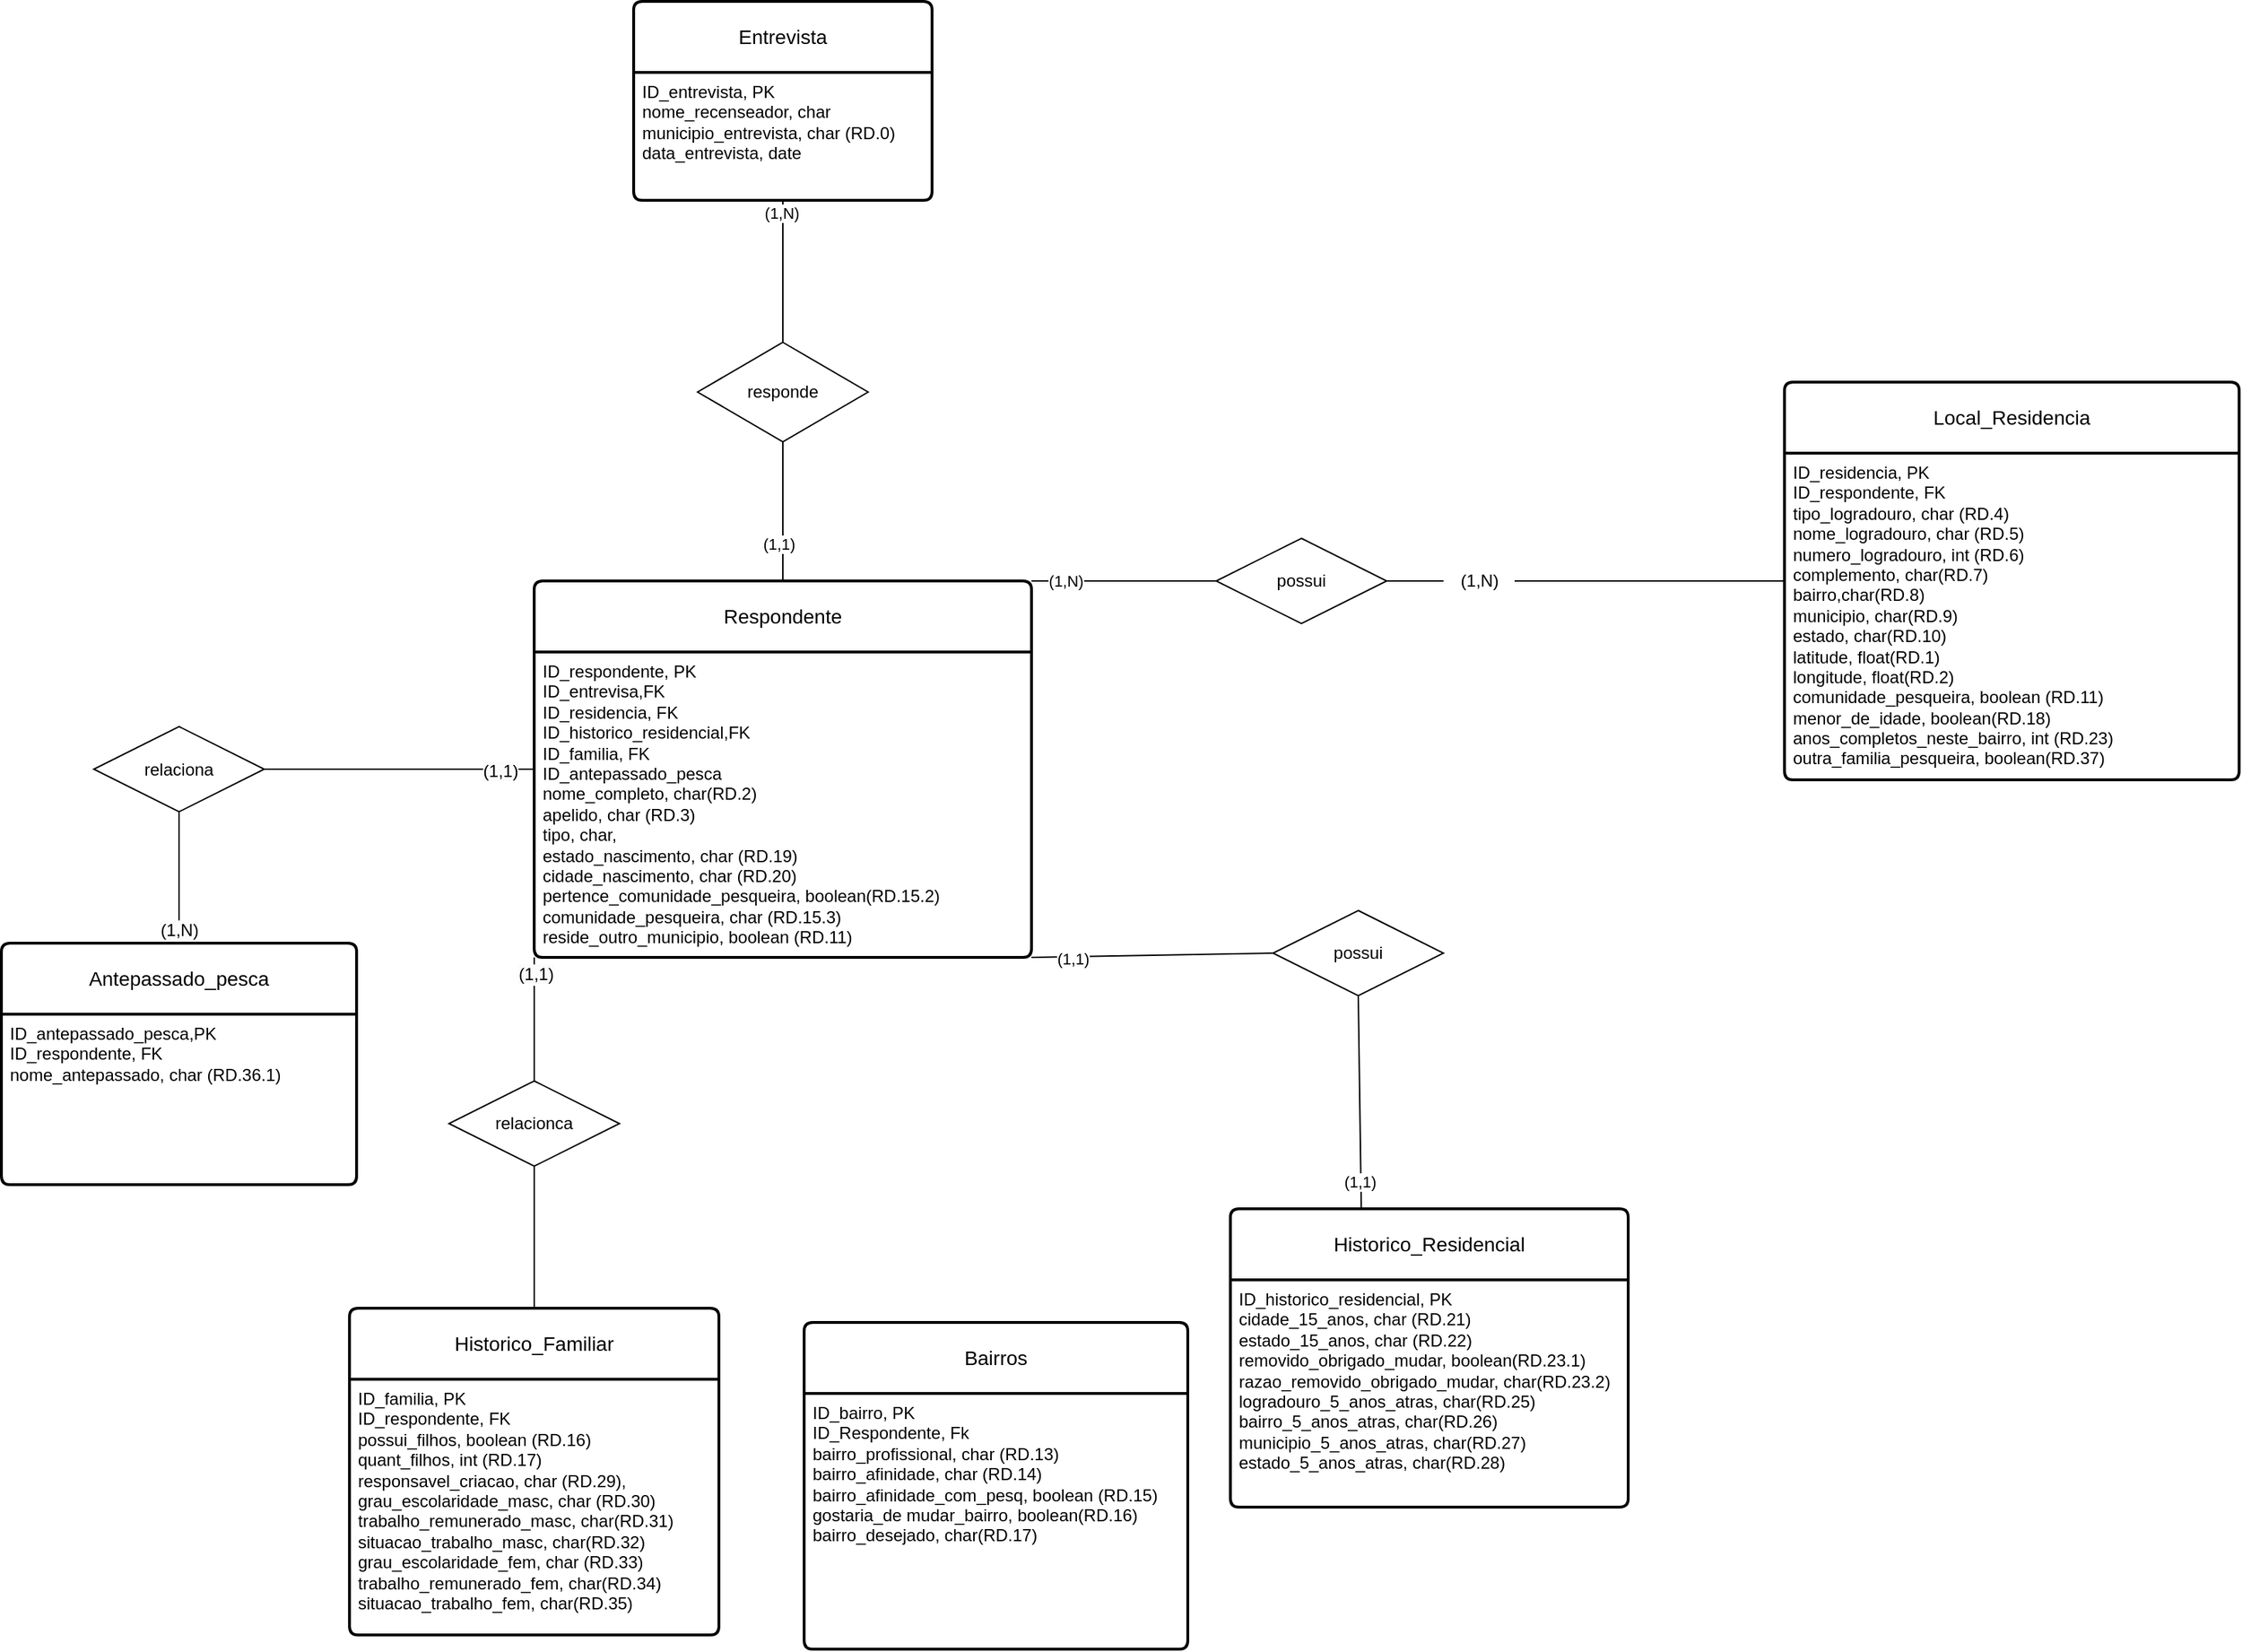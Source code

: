 <mxfile version="24.8.6">
  <diagram name="RD" id="4ZG_WJ0ZFfDU5310WVBY">
    <mxGraphModel dx="1969" dy="1710" grid="1" gridSize="10" guides="1" tooltips="1" connect="1" arrows="0" fold="1" page="1" pageScale="1" pageWidth="827" pageHeight="1169" math="0" shadow="0">
      <root>
        <mxCell id="0" />
        <mxCell id="1" parent="0" />
        <mxCell id="1DuG-6XNfQ7v3wwAHDZl-15" value="Respondente" style="swimlane;childLayout=stackLayout;horizontal=1;startSize=50;horizontalStack=0;rounded=1;fontSize=14;fontStyle=0;strokeWidth=2;resizeParent=0;resizeLast=1;shadow=0;dashed=0;align=center;arcSize=4;whiteSpace=wrap;html=1;" parent="1" vertex="1">
          <mxGeometry x="-380" y="228" width="350" height="265" as="geometry">
            <mxRectangle x="-330" y="325.5" width="120" height="50" as="alternateBounds" />
          </mxGeometry>
        </mxCell>
        <mxCell id="1DuG-6XNfQ7v3wwAHDZl-16" value="ID_respondente, PK&lt;div&gt;ID_entrevisa,FK&lt;/div&gt;&lt;div&gt;ID_residencia, FK&lt;/div&gt;&lt;div&gt;ID_historico_residencial,FK&lt;/div&gt;&lt;div&gt;ID_familia, FK&lt;/div&gt;&lt;div&gt;ID_antepassado_pesca&lt;br&gt;nome_completo, char(RD.2)&lt;br&gt;apelido, char (RD.3)&lt;div&gt;tipo, char,&lt;/div&gt;&lt;div&gt;&lt;span style=&quot;background-color: initial;&quot;&gt;estado_nascimento, char (RD.19)&lt;/span&gt;&lt;/div&gt;&lt;div&gt;&lt;span style=&quot;background-color: initial;&quot;&gt;cidade_nascimento, char (RD.20)&lt;/span&gt;&lt;/div&gt;&lt;div&gt;&lt;span style=&quot;background-color: initial;&quot;&gt;pertence_comunidade_pesqueira, boolean(RD.15.2)&lt;/span&gt;&lt;/div&gt;&lt;div&gt;&lt;span style=&quot;background-color: initial;&quot;&gt;comunidade_pesqueira, char (&lt;/span&gt;&lt;span style=&quot;background-color: initial;&quot;&gt;RD.15.3)&lt;/span&gt;&lt;/div&gt;&lt;div&gt;reside_outro_municipio, boolean (RD.11)&lt;/div&gt;&lt;div&gt;&lt;br&gt;&lt;/div&gt;&lt;div&gt;&lt;br&gt;&lt;/div&gt;&lt;/div&gt;" style="align=left;strokeColor=none;fillColor=none;spacingLeft=4;fontSize=12;verticalAlign=top;resizable=0;rotatable=0;part=1;html=1;" parent="1DuG-6XNfQ7v3wwAHDZl-15" vertex="1">
          <mxGeometry y="50" width="350" height="215" as="geometry" />
        </mxCell>
        <mxCell id="1DuG-6XNfQ7v3wwAHDZl-17" value="Entrevista" style="swimlane;childLayout=stackLayout;horizontal=1;startSize=50;horizontalStack=0;rounded=1;fontSize=14;fontStyle=0;strokeWidth=2;resizeParent=0;resizeLast=1;shadow=0;dashed=0;align=center;arcSize=4;whiteSpace=wrap;html=1;" parent="1" vertex="1">
          <mxGeometry x="-310" y="-180" width="210" height="140" as="geometry">
            <mxRectangle x="-255" y="-170" width="100" height="50" as="alternateBounds" />
          </mxGeometry>
        </mxCell>
        <mxCell id="1DuG-6XNfQ7v3wwAHDZl-18" value="ID_entrevista, PK&lt;br&gt;nome_recenseador, char&lt;br&gt;&lt;div&gt;municipio_entrevista, char (RD.0)&lt;/div&gt;&lt;div&gt;data_entrevista, date&lt;/div&gt;" style="align=left;strokeColor=none;fillColor=none;spacingLeft=4;fontSize=12;verticalAlign=top;resizable=0;rotatable=0;part=1;html=1;" parent="1DuG-6XNfQ7v3wwAHDZl-17" vertex="1">
          <mxGeometry y="50" width="210" height="90" as="geometry" />
        </mxCell>
        <mxCell id="1DuG-6XNfQ7v3wwAHDZl-19" value="responde" style="shape=rhombus;perimeter=rhombusPerimeter;whiteSpace=wrap;html=1;align=center;" parent="1" vertex="1">
          <mxGeometry x="-265" y="60" width="120" height="70" as="geometry" />
        </mxCell>
        <mxCell id="1DuG-6XNfQ7v3wwAHDZl-25" value="Local_Residencia" style="swimlane;childLayout=stackLayout;horizontal=1;startSize=50;horizontalStack=0;rounded=1;fontSize=14;fontStyle=0;strokeWidth=2;resizeParent=0;resizeLast=1;shadow=0;dashed=0;align=center;arcSize=4;whiteSpace=wrap;html=1;" parent="1" vertex="1">
          <mxGeometry x="500" y="88" width="320" height="280" as="geometry">
            <mxRectangle x="280" y="218" width="150" height="50" as="alternateBounds" />
          </mxGeometry>
        </mxCell>
        <mxCell id="1DuG-6XNfQ7v3wwAHDZl-26" value="ID_residencia, PK&lt;div&gt;ID_respondente, FK&lt;br&gt;tipo_logradouro, char (RD.4)&lt;br&gt;nome_logradouro, char (RD.5)&lt;div&gt;numero_logradouro, int (RD.6)&lt;/div&gt;&lt;div&gt;complemento, char(RD.7)&lt;/div&gt;&lt;div&gt;bairro,char(RD.8)&lt;/div&gt;&lt;div&gt;municipio, char&lt;span style=&quot;background-color: initial;&quot;&gt;(RD.9)&lt;/span&gt;&lt;/div&gt;&lt;div&gt;estado, char&lt;span style=&quot;background-color: initial;&quot;&gt;(RD.10)&lt;/span&gt;&lt;/div&gt;&lt;div&gt;latitude, float&lt;span style=&quot;background-color: initial;&quot;&gt;(RD.1)&lt;/span&gt;&lt;/div&gt;&lt;div&gt;longitude, float&lt;span style=&quot;background-color: initial;&quot;&gt;(RD.2)&lt;/span&gt;&lt;/div&gt;&lt;div&gt;&lt;span style=&quot;background-color: initial;&quot;&gt;comunidade_pesqueira, boolean (RD.11)&lt;/span&gt;&lt;/div&gt;&lt;div&gt;&lt;span style=&quot;background-color: initial;&quot;&gt;menor_de_idade, boolean(RD.18)&lt;/span&gt;&lt;/div&gt;&lt;div&gt;&lt;span style=&quot;background-color: initial;&quot;&gt;anos_completos_neste_bairro, int (RD.23)&lt;/span&gt;&lt;/div&gt;&lt;div&gt;&lt;span style=&quot;background-color: initial;&quot;&gt;outra_familia_pesqueira, boolean(RD.37)&lt;/span&gt;&lt;/div&gt;&lt;div&gt;&lt;br&gt;&lt;/div&gt;&lt;div&gt;&lt;br&gt;&lt;/div&gt;&lt;div&gt;&lt;br&gt;&lt;/div&gt;&lt;/div&gt;" style="align=left;strokeColor=none;fillColor=none;spacingLeft=4;fontSize=12;verticalAlign=top;resizable=0;rotatable=0;part=1;html=1;" parent="1DuG-6XNfQ7v3wwAHDZl-25" vertex="1">
          <mxGeometry y="50" width="320" height="230" as="geometry" />
        </mxCell>
        <mxCell id="1DuG-6XNfQ7v3wwAHDZl-62" value="Historico_Familiar" style="swimlane;childLayout=stackLayout;horizontal=1;startSize=50;horizontalStack=0;rounded=1;fontSize=14;fontStyle=0;strokeWidth=2;resizeParent=0;resizeLast=1;shadow=0;dashed=0;align=center;arcSize=4;whiteSpace=wrap;html=1;" parent="1" vertex="1">
          <mxGeometry x="-510" y="740" width="260" height="230" as="geometry">
            <mxRectangle x="-450" y="730" width="150" height="50" as="alternateBounds" />
          </mxGeometry>
        </mxCell>
        <mxCell id="1DuG-6XNfQ7v3wwAHDZl-63" value="ID_familia, PK&lt;div&gt;ID_respondente, FK&lt;/div&gt;&lt;div&gt;&lt;div&gt;possui_filhos, boolean (RD.16)&lt;/div&gt;&lt;div&gt;quant_filhos, int (RD.17)&lt;/div&gt;&lt;div&gt;responsavel_criacao, char (RD.29),&amp;nbsp;&lt;/div&gt;&lt;div&gt;&lt;span style=&quot;background-color: initial;&quot;&gt;grau_escolaridade_masc, char (RD.30)&lt;/span&gt;&lt;/div&gt;&lt;div&gt;&lt;span style=&quot;background-color: initial;&quot;&gt;trabalho_remunerado_masc, char(RD.31)&lt;/span&gt;&lt;/div&gt;&lt;div&gt;&lt;span style=&quot;background-color: initial;&quot;&gt;situacao_trabalho_masc, char(RD.32)&lt;/span&gt;&lt;/div&gt;&lt;div&gt;&lt;div&gt;&lt;span style=&quot;background-color: initial;&quot;&gt;grau_escolaridade_fem, char (RD.33&lt;/span&gt;&lt;span style=&quot;background-color: initial;&quot;&gt;)&lt;/span&gt;&lt;/div&gt;&lt;/div&gt;&lt;div&gt;&lt;div&gt;&lt;span style=&quot;background-color: initial;&quot;&gt;trabalho_remunerado_fem, char(RD.34)&lt;/span&gt;&lt;/div&gt;&lt;div&gt;&lt;/div&gt;&lt;/div&gt;&lt;div&gt;&lt;div&gt;&lt;span style=&quot;background-color: initial;&quot;&gt;situacao_trabalho_fem, char(RD.35)&lt;/span&gt;&lt;/div&gt;&lt;div&gt;&lt;span style=&quot;background-color: initial;&quot;&gt;&lt;br&gt;&lt;/span&gt;&lt;/div&gt;&lt;div&gt;&lt;/div&gt;&lt;/div&gt;&lt;/div&gt;" style="align=left;strokeColor=none;fillColor=none;spacingLeft=4;fontSize=12;verticalAlign=top;resizable=0;rotatable=0;part=1;html=1;" parent="1DuG-6XNfQ7v3wwAHDZl-62" vertex="1">
          <mxGeometry y="50" width="260" height="180" as="geometry" />
        </mxCell>
        <mxCell id="1DuG-6XNfQ7v3wwAHDZl-68" style="edgeStyle=orthogonalEdgeStyle;rounded=0;orthogonalLoop=1;jettySize=auto;html=1;exitX=0.5;exitY=1;exitDx=0;exitDy=0;" parent="1DuG-6XNfQ7v3wwAHDZl-62" source="1DuG-6XNfQ7v3wwAHDZl-63" target="1DuG-6XNfQ7v3wwAHDZl-63" edge="1">
          <mxGeometry relative="1" as="geometry" />
        </mxCell>
        <mxCell id="1DuG-6XNfQ7v3wwAHDZl-70" value="Historico_Residencial" style="swimlane;childLayout=stackLayout;horizontal=1;startSize=50;horizontalStack=0;rounded=1;fontSize=14;fontStyle=0;strokeWidth=2;resizeParent=0;resizeLast=1;shadow=0;dashed=0;align=center;arcSize=4;whiteSpace=wrap;html=1;" parent="1" vertex="1">
          <mxGeometry x="110" y="670" width="280" height="210" as="geometry">
            <mxRectangle x="130" y="660" width="170" height="50" as="alternateBounds" />
          </mxGeometry>
        </mxCell>
        <mxCell id="1DuG-6XNfQ7v3wwAHDZl-71" value="&lt;div&gt;ID_historico_residencial, PK&lt;/div&gt;&lt;div&gt;cidade_15_anos, char (RD.21)&lt;/div&gt;&lt;div&gt;estado_15_anos, char (RD.22)&lt;/div&gt;&lt;div&gt;removido_obrigado_mudar, boolean(RD.23.1)&lt;/div&gt;&lt;div&gt;razao_removido_obrigado_mudar, char(RD.23.2)&lt;/div&gt;&lt;div&gt;logradouro_5_anos_atras, char(RD.25)&lt;/div&gt;&lt;div&gt;bairro_5_anos_atras, char(RD.26)&lt;/div&gt;&lt;div&gt;&lt;div&gt;municipio_5_anos_atras, char(RD.27)&lt;/div&gt;&lt;div&gt;estado&lt;span style=&quot;background-color: initial;&quot;&gt;_5_anos_atras, char(RD.28)&lt;/span&gt;&lt;/div&gt;&lt;div&gt;&lt;br&gt;&lt;/div&gt;&lt;div&gt;&lt;br&gt;&lt;/div&gt;&lt;/div&gt;&lt;div&gt;&lt;br&gt;&lt;/div&gt;&lt;div&gt;&lt;br&gt;&lt;/div&gt;&lt;div&gt;&lt;br&gt;&lt;/div&gt;" style="align=left;strokeColor=none;fillColor=none;spacingLeft=4;fontSize=12;verticalAlign=top;resizable=0;rotatable=0;part=1;html=1;" parent="1DuG-6XNfQ7v3wwAHDZl-70" vertex="1">
          <mxGeometry y="50" width="280" height="160" as="geometry" />
        </mxCell>
        <mxCell id="1DuG-6XNfQ7v3wwAHDZl-72" value="Antepassado_pesca" style="swimlane;childLayout=stackLayout;horizontal=1;startSize=50;horizontalStack=0;rounded=1;fontSize=14;fontStyle=0;strokeWidth=2;resizeParent=0;resizeLast=1;shadow=0;dashed=0;align=center;arcSize=4;whiteSpace=wrap;html=1;" parent="1" vertex="1">
          <mxGeometry x="-755" y="483" width="250" height="170" as="geometry">
            <mxRectangle x="-715" y="483" width="170" height="50" as="alternateBounds" />
          </mxGeometry>
        </mxCell>
        <mxCell id="1DuG-6XNfQ7v3wwAHDZl-73" value="ID_antepassado_pesca,PK&lt;div&gt;ID_respondente, FK&lt;/div&gt;&lt;div&gt;nome_antepassado, char (RD.36.1)&lt;/div&gt;&lt;div&gt;&lt;br&gt;&lt;div&gt;&lt;br&gt;&lt;/div&gt;&lt;/div&gt;" style="align=left;strokeColor=none;fillColor=none;spacingLeft=4;fontSize=12;verticalAlign=top;resizable=0;rotatable=0;part=1;html=1;" parent="1DuG-6XNfQ7v3wwAHDZl-72" vertex="1">
          <mxGeometry y="50" width="250" height="120" as="geometry" />
        </mxCell>
        <mxCell id="1DuG-6XNfQ7v3wwAHDZl-85" value="possui" style="shape=rhombus;perimeter=rhombusPerimeter;whiteSpace=wrap;html=1;align=center;" parent="1" vertex="1">
          <mxGeometry x="100" y="198" width="120" height="60" as="geometry" />
        </mxCell>
        <mxCell id="1DuG-6XNfQ7v3wwAHDZl-86" value="relacionca" style="shape=rhombus;perimeter=rhombusPerimeter;whiteSpace=wrap;html=1;align=center;" parent="1" vertex="1">
          <mxGeometry x="-440" y="580" width="120" height="60" as="geometry" />
        </mxCell>
        <mxCell id="1DuG-6XNfQ7v3wwAHDZl-93" value="" style="endArrow=none;html=1;rounded=0;entryX=0;entryY=0.5;entryDx=0;entryDy=0;exitX=1;exitY=0.5;exitDx=0;exitDy=0;" parent="1" source="aQsfxuL758JZkBwm2TSW-17" target="1DuG-6XNfQ7v3wwAHDZl-15" edge="1">
          <mxGeometry relative="1" as="geometry">
            <mxPoint x="-510" y="243" as="sourcePoint" />
            <mxPoint x="-360" y="240" as="targetPoint" />
          </mxGeometry>
        </mxCell>
        <mxCell id="aQsfxuL758JZkBwm2TSW-3" value="&lt;span style=&quot;font-size: 12px; background-color: rgb(251, 251, 251);&quot;&gt;(1,1)&lt;/span&gt;" style="edgeLabel;html=1;align=center;verticalAlign=middle;resizable=0;points=[];" vertex="1" connectable="0" parent="1DuG-6XNfQ7v3wwAHDZl-93">
          <mxGeometry x="0.74" y="-1" relative="1" as="geometry">
            <mxPoint as="offset" />
          </mxGeometry>
        </mxCell>
        <mxCell id="1DuG-6XNfQ7v3wwAHDZl-95" value="" style="endArrow=none;html=1;rounded=0;entryX=0;entryY=0.5;entryDx=0;entryDy=0;exitX=1;exitY=0.5;exitDx=0;exitDy=0;" parent="1" source="1DuG-6XNfQ7v3wwAHDZl-77" target="1DuG-6XNfQ7v3wwAHDZl-25" edge="1">
          <mxGeometry relative="1" as="geometry">
            <mxPoint x="100" y="242.5" as="sourcePoint" />
            <mxPoint x="260" y="242.5" as="targetPoint" />
          </mxGeometry>
        </mxCell>
        <mxCell id="1DuG-6XNfQ7v3wwAHDZl-96" value="" style="endArrow=none;html=1;rounded=0;entryX=0;entryY=0.5;entryDx=0;entryDy=0;exitX=1;exitY=0;exitDx=0;exitDy=0;" parent="1" source="1DuG-6XNfQ7v3wwAHDZl-15" target="1DuG-6XNfQ7v3wwAHDZl-85" edge="1">
          <mxGeometry relative="1" as="geometry">
            <mxPoint x="-170" y="243" as="sourcePoint" />
            <mxPoint x="-30" y="242.5" as="targetPoint" />
            <Array as="points" />
          </mxGeometry>
        </mxCell>
        <mxCell id="aQsfxuL758JZkBwm2TSW-1" value="(1,N)" style="edgeLabel;html=1;align=center;verticalAlign=middle;resizable=0;points=[];" vertex="1" connectable="0" parent="1DuG-6XNfQ7v3wwAHDZl-96">
          <mxGeometry x="-0.637" relative="1" as="geometry">
            <mxPoint as="offset" />
          </mxGeometry>
        </mxCell>
        <mxCell id="1DuG-6XNfQ7v3wwAHDZl-97" value="" style="endArrow=none;html=1;rounded=0;exitX=0.5;exitY=1;exitDx=0;exitDy=0;entryX=0.5;entryY=0;entryDx=0;entryDy=0;" parent="1" source="aQsfxuL758JZkBwm2TSW-17" target="1DuG-6XNfQ7v3wwAHDZl-72" edge="1">
          <mxGeometry relative="1" as="geometry">
            <mxPoint x="-580" y="273" as="sourcePoint" />
            <mxPoint x="-410" y="298" as="targetPoint" />
            <Array as="points" />
          </mxGeometry>
        </mxCell>
        <mxCell id="aQsfxuL758JZkBwm2TSW-2" value="&lt;span style=&quot;font-size: 12px; background-color: rgb(251, 251, 251);&quot;&gt;(1,N)&lt;/span&gt;" style="edgeLabel;html=1;align=center;verticalAlign=middle;resizable=0;points=[];" vertex="1" connectable="0" parent="1DuG-6XNfQ7v3wwAHDZl-97">
          <mxGeometry x="0.804" relative="1" as="geometry">
            <mxPoint as="offset" />
          </mxGeometry>
        </mxCell>
        <mxCell id="1DuG-6XNfQ7v3wwAHDZl-98" value="" style="endArrow=none;html=1;rounded=0;entryX=0.5;entryY=0;entryDx=0;entryDy=0;exitX=0.5;exitY=1;exitDx=0;exitDy=0;" parent="1" target="1DuG-6XNfQ7v3wwAHDZl-62" edge="1" source="1DuG-6XNfQ7v3wwAHDZl-86">
          <mxGeometry relative="1" as="geometry">
            <mxPoint x="-310" y="450" as="sourcePoint" />
            <mxPoint x="-150" y="450" as="targetPoint" />
            <Array as="points" />
          </mxGeometry>
        </mxCell>
        <mxCell id="1DuG-6XNfQ7v3wwAHDZl-99" value="" style="endArrow=none;html=1;rounded=0;entryX=0;entryY=0.5;entryDx=0;entryDy=0;exitX=1;exitY=0.5;exitDx=0;exitDy=0;" parent="1" source="1DuG-6XNfQ7v3wwAHDZl-85" target="1DuG-6XNfQ7v3wwAHDZl-77" edge="1">
          <mxGeometry relative="1" as="geometry">
            <mxPoint x="90" y="243" as="sourcePoint" />
            <mxPoint x="280" y="243" as="targetPoint" />
          </mxGeometry>
        </mxCell>
        <mxCell id="1DuG-6XNfQ7v3wwAHDZl-77" value="(1,N)" style="text;html=1;align=center;verticalAlign=middle;resizable=0;points=[];autosize=1;strokeColor=none;fillColor=none;" parent="1" vertex="1">
          <mxGeometry x="260" y="213" width="50" height="30" as="geometry" />
        </mxCell>
        <mxCell id="aQsfxuL758JZkBwm2TSW-4" value="" style="endArrow=none;html=1;rounded=0;entryX=0.5;entryY=0;entryDx=0;entryDy=0;exitX=0.5;exitY=1;exitDx=0;exitDy=0;" edge="1" parent="1" source="1DuG-6XNfQ7v3wwAHDZl-17" target="1DuG-6XNfQ7v3wwAHDZl-19">
          <mxGeometry relative="1" as="geometry">
            <mxPoint x="-251" y="-50" as="sourcePoint" />
            <mxPoint x="-251" y="40" as="targetPoint" />
            <Array as="points" />
          </mxGeometry>
        </mxCell>
        <mxCell id="aQsfxuL758JZkBwm2TSW-7" value="(1,N)" style="edgeLabel;html=1;align=center;verticalAlign=middle;resizable=0;points=[];" vertex="1" connectable="0" parent="aQsfxuL758JZkBwm2TSW-4">
          <mxGeometry x="-0.818" y="-1" relative="1" as="geometry">
            <mxPoint as="offset" />
          </mxGeometry>
        </mxCell>
        <mxCell id="aQsfxuL758JZkBwm2TSW-5" value="" style="endArrow=none;html=1;rounded=0;entryX=0.5;entryY=0;entryDx=0;entryDy=0;" edge="1" parent="1" source="1DuG-6XNfQ7v3wwAHDZl-19" target="1DuG-6XNfQ7v3wwAHDZl-15">
          <mxGeometry relative="1" as="geometry">
            <mxPoint x="-250" y="130" as="sourcePoint" />
            <mxPoint x="-249" y="240" as="targetPoint" />
            <Array as="points" />
          </mxGeometry>
        </mxCell>
        <mxCell id="aQsfxuL758JZkBwm2TSW-6" value="(1,1)" style="edgeLabel;html=1;align=center;verticalAlign=middle;resizable=0;points=[];" vertex="1" connectable="0" parent="aQsfxuL758JZkBwm2TSW-5">
          <mxGeometry x="0.455" y="-3" relative="1" as="geometry">
            <mxPoint as="offset" />
          </mxGeometry>
        </mxCell>
        <mxCell id="aQsfxuL758JZkBwm2TSW-8" value="" style="endArrow=none;html=1;rounded=0;entryX=1;entryY=1;entryDx=0;entryDy=0;exitX=0;exitY=0.5;exitDx=0;exitDy=0;" edge="1" parent="1" source="aQsfxuL758JZkBwm2TSW-9" target="1DuG-6XNfQ7v3wwAHDZl-15">
          <mxGeometry relative="1" as="geometry">
            <mxPoint x="-90" y="350" as="sourcePoint" />
            <mxPoint x="-250" y="300" as="targetPoint" />
          </mxGeometry>
        </mxCell>
        <mxCell id="aQsfxuL758JZkBwm2TSW-15" value="(1,1)" style="edgeLabel;html=1;align=center;verticalAlign=middle;resizable=0;points=[];" vertex="1" connectable="0" parent="aQsfxuL758JZkBwm2TSW-8">
          <mxGeometry x="0.656" relative="1" as="geometry">
            <mxPoint y="1" as="offset" />
          </mxGeometry>
        </mxCell>
        <mxCell id="aQsfxuL758JZkBwm2TSW-9" value="possui" style="shape=rhombus;perimeter=rhombusPerimeter;whiteSpace=wrap;html=1;align=center;" vertex="1" parent="1">
          <mxGeometry x="140" y="460" width="120" height="60" as="geometry" />
        </mxCell>
        <mxCell id="aQsfxuL758JZkBwm2TSW-10" value="" style="endArrow=none;html=1;rounded=0;exitX=0.5;exitY=0;exitDx=0;exitDy=0;entryX=0;entryY=1;entryDx=0;entryDy=0;" edge="1" parent="1" source="1DuG-6XNfQ7v3wwAHDZl-86" target="1DuG-6XNfQ7v3wwAHDZl-15">
          <mxGeometry relative="1" as="geometry">
            <mxPoint x="-500" y="253" as="sourcePoint" />
            <mxPoint x="-310" y="270" as="targetPoint" />
          </mxGeometry>
        </mxCell>
        <mxCell id="aQsfxuL758JZkBwm2TSW-11" value="&lt;span style=&quot;font-size: 12px; background-color: rgb(251, 251, 251);&quot;&gt;(1,1)&lt;/span&gt;" style="edgeLabel;html=1;align=center;verticalAlign=middle;resizable=0;points=[];" vertex="1" connectable="0" parent="aQsfxuL758JZkBwm2TSW-10">
          <mxGeometry x="0.74" y="-1" relative="1" as="geometry">
            <mxPoint as="offset" />
          </mxGeometry>
        </mxCell>
        <mxCell id="aQsfxuL758JZkBwm2TSW-12" value="" style="endArrow=none;html=1;rounded=0;entryX=0.5;entryY=1;entryDx=0;entryDy=0;exitX=0.329;exitY=0;exitDx=0;exitDy=0;exitPerimeter=0;" edge="1" parent="1" source="1DuG-6XNfQ7v3wwAHDZl-70" target="aQsfxuL758JZkBwm2TSW-9">
          <mxGeometry relative="1" as="geometry">
            <mxPoint x="-80" y="370" as="sourcePoint" />
            <mxPoint x="-180" y="278" as="targetPoint" />
            <Array as="points" />
          </mxGeometry>
        </mxCell>
        <mxCell id="aQsfxuL758JZkBwm2TSW-16" value="(1,1)" style="edgeLabel;html=1;align=center;verticalAlign=middle;resizable=0;points=[];" vertex="1" connectable="0" parent="aQsfxuL758JZkBwm2TSW-12">
          <mxGeometry x="-0.739" y="1" relative="1" as="geometry">
            <mxPoint as="offset" />
          </mxGeometry>
        </mxCell>
        <mxCell id="aQsfxuL758JZkBwm2TSW-17" value="relaciona" style="shape=rhombus;perimeter=rhombusPerimeter;whiteSpace=wrap;html=1;align=center;" vertex="1" parent="1">
          <mxGeometry x="-690" y="330.5" width="120" height="60" as="geometry" />
        </mxCell>
        <mxCell id="aQsfxuL758JZkBwm2TSW-18" value="Bairros" style="swimlane;childLayout=stackLayout;horizontal=1;startSize=50;horizontalStack=0;rounded=1;fontSize=14;fontStyle=0;strokeWidth=2;resizeParent=0;resizeLast=1;shadow=0;dashed=0;align=center;arcSize=4;whiteSpace=wrap;html=1;" vertex="1" parent="1">
          <mxGeometry x="-190" y="750" width="270" height="230" as="geometry" />
        </mxCell>
        <mxCell id="aQsfxuL758JZkBwm2TSW-19" value="ID_bairro, PK&lt;div&gt;ID_Respondente, Fk&lt;/div&gt;&lt;div&gt;bairro_profissional, char (RD.13&lt;span style=&quot;background-color: initial;&quot;&gt;)&lt;/span&gt;&lt;/div&gt;&lt;div&gt;&lt;span style=&quot;background-color: initial;&quot;&gt;bairro_afinidade, char (RD.14)&lt;/span&gt;&lt;/div&gt;&lt;div&gt;bairro_afinidade_com_pesq, boolean (RD.15)&lt;/div&gt;&lt;div&gt;gostaria_de mudar_bairro, boolean(RD.16)&lt;/div&gt;&lt;div&gt;bairro_desejado, char(RD.17)&lt;/div&gt;&lt;div&gt;&lt;br&gt;&lt;/div&gt;" style="align=left;strokeColor=none;fillColor=none;spacingLeft=4;fontSize=12;verticalAlign=top;resizable=0;rotatable=0;part=1;html=1;" vertex="1" parent="aQsfxuL758JZkBwm2TSW-18">
          <mxGeometry y="50" width="270" height="180" as="geometry" />
        </mxCell>
      </root>
    </mxGraphModel>
  </diagram>
</mxfile>
